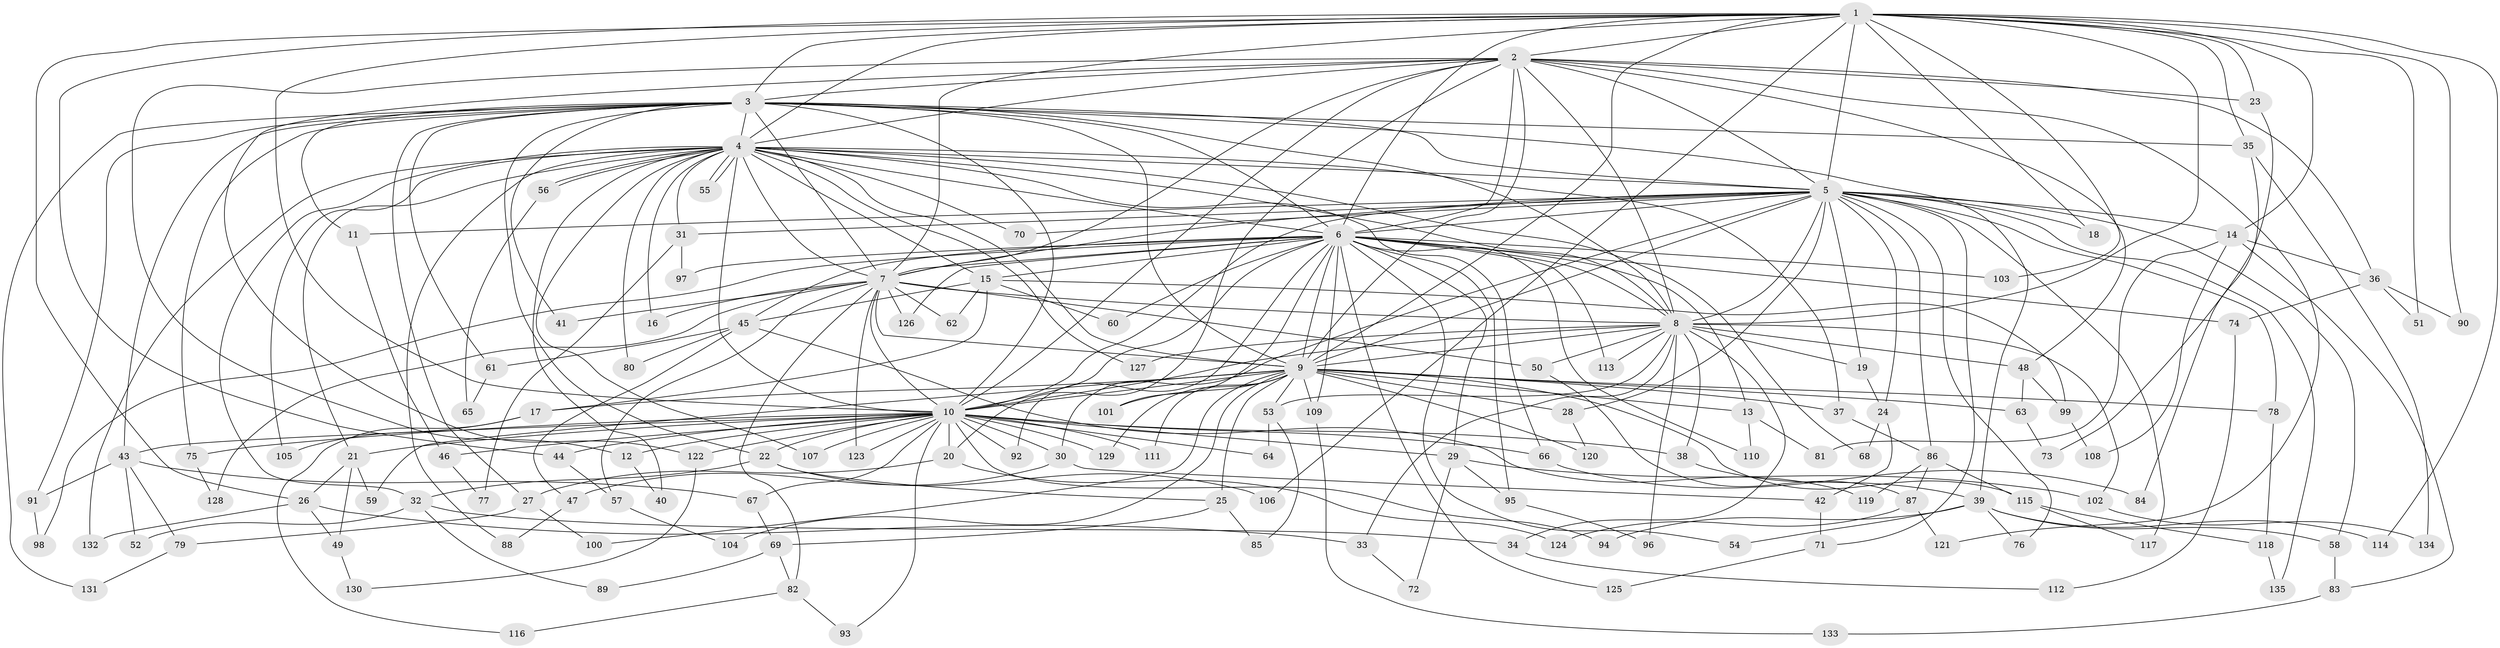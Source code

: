 // Generated by graph-tools (version 1.1) at 2025/49/03/09/25 03:49:34]
// undirected, 135 vertices, 295 edges
graph export_dot {
graph [start="1"]
  node [color=gray90,style=filled];
  1;
  2;
  3;
  4;
  5;
  6;
  7;
  8;
  9;
  10;
  11;
  12;
  13;
  14;
  15;
  16;
  17;
  18;
  19;
  20;
  21;
  22;
  23;
  24;
  25;
  26;
  27;
  28;
  29;
  30;
  31;
  32;
  33;
  34;
  35;
  36;
  37;
  38;
  39;
  40;
  41;
  42;
  43;
  44;
  45;
  46;
  47;
  48;
  49;
  50;
  51;
  52;
  53;
  54;
  55;
  56;
  57;
  58;
  59;
  60;
  61;
  62;
  63;
  64;
  65;
  66;
  67;
  68;
  69;
  70;
  71;
  72;
  73;
  74;
  75;
  76;
  77;
  78;
  79;
  80;
  81;
  82;
  83;
  84;
  85;
  86;
  87;
  88;
  89;
  90;
  91;
  92;
  93;
  94;
  95;
  96;
  97;
  98;
  99;
  100;
  101;
  102;
  103;
  104;
  105;
  106;
  107;
  108;
  109;
  110;
  111;
  112;
  113;
  114;
  115;
  116;
  117;
  118;
  119;
  120;
  121;
  122;
  123;
  124;
  125;
  126;
  127;
  128;
  129;
  130;
  131;
  132;
  133;
  134;
  135;
  1 -- 2;
  1 -- 3;
  1 -- 4;
  1 -- 5;
  1 -- 6;
  1 -- 7;
  1 -- 8;
  1 -- 9;
  1 -- 10;
  1 -- 14;
  1 -- 18;
  1 -- 23;
  1 -- 26;
  1 -- 35;
  1 -- 44;
  1 -- 51;
  1 -- 90;
  1 -- 103;
  1 -- 106;
  1 -- 114;
  2 -- 3;
  2 -- 4;
  2 -- 5;
  2 -- 6;
  2 -- 7;
  2 -- 8;
  2 -- 9;
  2 -- 10;
  2 -- 12;
  2 -- 20;
  2 -- 23;
  2 -- 36;
  2 -- 48;
  2 -- 121;
  2 -- 122;
  3 -- 4;
  3 -- 5;
  3 -- 6;
  3 -- 7;
  3 -- 8;
  3 -- 9;
  3 -- 10;
  3 -- 11;
  3 -- 22;
  3 -- 27;
  3 -- 35;
  3 -- 39;
  3 -- 41;
  3 -- 43;
  3 -- 61;
  3 -- 75;
  3 -- 91;
  3 -- 131;
  4 -- 5;
  4 -- 6;
  4 -- 7;
  4 -- 8;
  4 -- 9;
  4 -- 10;
  4 -- 15;
  4 -- 16;
  4 -- 21;
  4 -- 31;
  4 -- 32;
  4 -- 37;
  4 -- 40;
  4 -- 55;
  4 -- 55;
  4 -- 56;
  4 -- 56;
  4 -- 66;
  4 -- 68;
  4 -- 70;
  4 -- 80;
  4 -- 88;
  4 -- 105;
  4 -- 107;
  4 -- 127;
  4 -- 132;
  5 -- 6;
  5 -- 7;
  5 -- 8;
  5 -- 9;
  5 -- 10;
  5 -- 11;
  5 -- 14;
  5 -- 18;
  5 -- 19;
  5 -- 24;
  5 -- 28;
  5 -- 30;
  5 -- 31;
  5 -- 58;
  5 -- 70;
  5 -- 71;
  5 -- 76;
  5 -- 78;
  5 -- 86;
  5 -- 117;
  5 -- 135;
  6 -- 7;
  6 -- 8;
  6 -- 9;
  6 -- 10;
  6 -- 13;
  6 -- 15;
  6 -- 29;
  6 -- 45;
  6 -- 54;
  6 -- 60;
  6 -- 74;
  6 -- 92;
  6 -- 95;
  6 -- 97;
  6 -- 98;
  6 -- 101;
  6 -- 103;
  6 -- 109;
  6 -- 110;
  6 -- 113;
  6 -- 125;
  6 -- 126;
  7 -- 8;
  7 -- 9;
  7 -- 10;
  7 -- 16;
  7 -- 41;
  7 -- 50;
  7 -- 57;
  7 -- 62;
  7 -- 82;
  7 -- 123;
  7 -- 126;
  7 -- 128;
  8 -- 9;
  8 -- 10;
  8 -- 19;
  8 -- 33;
  8 -- 34;
  8 -- 38;
  8 -- 48;
  8 -- 50;
  8 -- 53;
  8 -- 96;
  8 -- 102;
  8 -- 113;
  8 -- 127;
  9 -- 10;
  9 -- 13;
  9 -- 17;
  9 -- 25;
  9 -- 28;
  9 -- 37;
  9 -- 53;
  9 -- 59;
  9 -- 63;
  9 -- 78;
  9 -- 100;
  9 -- 101;
  9 -- 104;
  9 -- 109;
  9 -- 111;
  9 -- 115;
  9 -- 120;
  9 -- 129;
  10 -- 12;
  10 -- 20;
  10 -- 21;
  10 -- 22;
  10 -- 29;
  10 -- 30;
  10 -- 38;
  10 -- 43;
  10 -- 44;
  10 -- 46;
  10 -- 64;
  10 -- 66;
  10 -- 67;
  10 -- 75;
  10 -- 92;
  10 -- 93;
  10 -- 94;
  10 -- 107;
  10 -- 111;
  10 -- 122;
  10 -- 123;
  10 -- 129;
  11 -- 46;
  12 -- 40;
  13 -- 81;
  13 -- 110;
  14 -- 36;
  14 -- 81;
  14 -- 83;
  14 -- 108;
  15 -- 17;
  15 -- 45;
  15 -- 60;
  15 -- 62;
  15 -- 99;
  17 -- 105;
  17 -- 116;
  19 -- 24;
  20 -- 27;
  20 -- 124;
  21 -- 26;
  21 -- 49;
  21 -- 59;
  22 -- 25;
  22 -- 32;
  22 -- 106;
  23 -- 73;
  24 -- 42;
  24 -- 68;
  25 -- 69;
  25 -- 85;
  26 -- 33;
  26 -- 49;
  26 -- 132;
  27 -- 79;
  27 -- 100;
  28 -- 120;
  29 -- 72;
  29 -- 95;
  29 -- 102;
  30 -- 42;
  30 -- 47;
  31 -- 77;
  31 -- 97;
  32 -- 34;
  32 -- 52;
  32 -- 89;
  33 -- 72;
  34 -- 112;
  35 -- 84;
  35 -- 134;
  36 -- 51;
  36 -- 74;
  36 -- 90;
  37 -- 86;
  38 -- 39;
  39 -- 54;
  39 -- 58;
  39 -- 76;
  39 -- 94;
  39 -- 114;
  42 -- 71;
  43 -- 52;
  43 -- 67;
  43 -- 79;
  43 -- 91;
  44 -- 57;
  45 -- 47;
  45 -- 61;
  45 -- 80;
  45 -- 119;
  46 -- 77;
  47 -- 88;
  48 -- 63;
  48 -- 99;
  49 -- 130;
  50 -- 87;
  53 -- 64;
  53 -- 85;
  56 -- 65;
  57 -- 104;
  58 -- 83;
  61 -- 65;
  63 -- 73;
  66 -- 84;
  67 -- 69;
  69 -- 82;
  69 -- 89;
  71 -- 125;
  74 -- 112;
  75 -- 128;
  78 -- 118;
  79 -- 131;
  82 -- 93;
  82 -- 116;
  83 -- 133;
  86 -- 87;
  86 -- 115;
  86 -- 119;
  87 -- 121;
  87 -- 124;
  91 -- 98;
  95 -- 96;
  99 -- 108;
  102 -- 134;
  109 -- 133;
  115 -- 117;
  115 -- 118;
  118 -- 135;
  122 -- 130;
}
